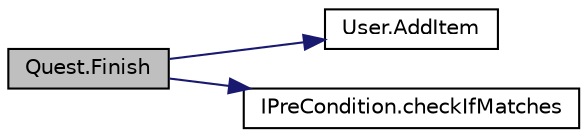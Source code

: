digraph "Quest.Finish"
{
  edge [fontname="Helvetica",fontsize="10",labelfontname="Helvetica",labelfontsize="10"];
  node [fontname="Helvetica",fontsize="10",shape=record];
  rankdir="LR";
  Node8 [label="Quest.Finish",height=0.2,width=0.4,color="black", fillcolor="grey75", style="filled", fontcolor="black"];
  Node8 -> Node9 [color="midnightblue",fontsize="10",style="solid",fontname="Helvetica"];
  Node9 [label="User.AddItem",height=0.2,width=0.4,color="black", fillcolor="white", style="filled",URL="$class_user.html#af244e875ca30da2d71196177b74ace9c",tooltip="Adds and generic item to players list of items "];
  Node8 -> Node10 [color="midnightblue",fontsize="10",style="solid",fontname="Helvetica"];
  Node10 [label="IPreCondition.checkIfMatches",height=0.2,width=0.4,color="black", fillcolor="white", style="filled",URL="$interface_i_pre_condition.html#af61f28b9da29cdcd726baec712991470"];
}
